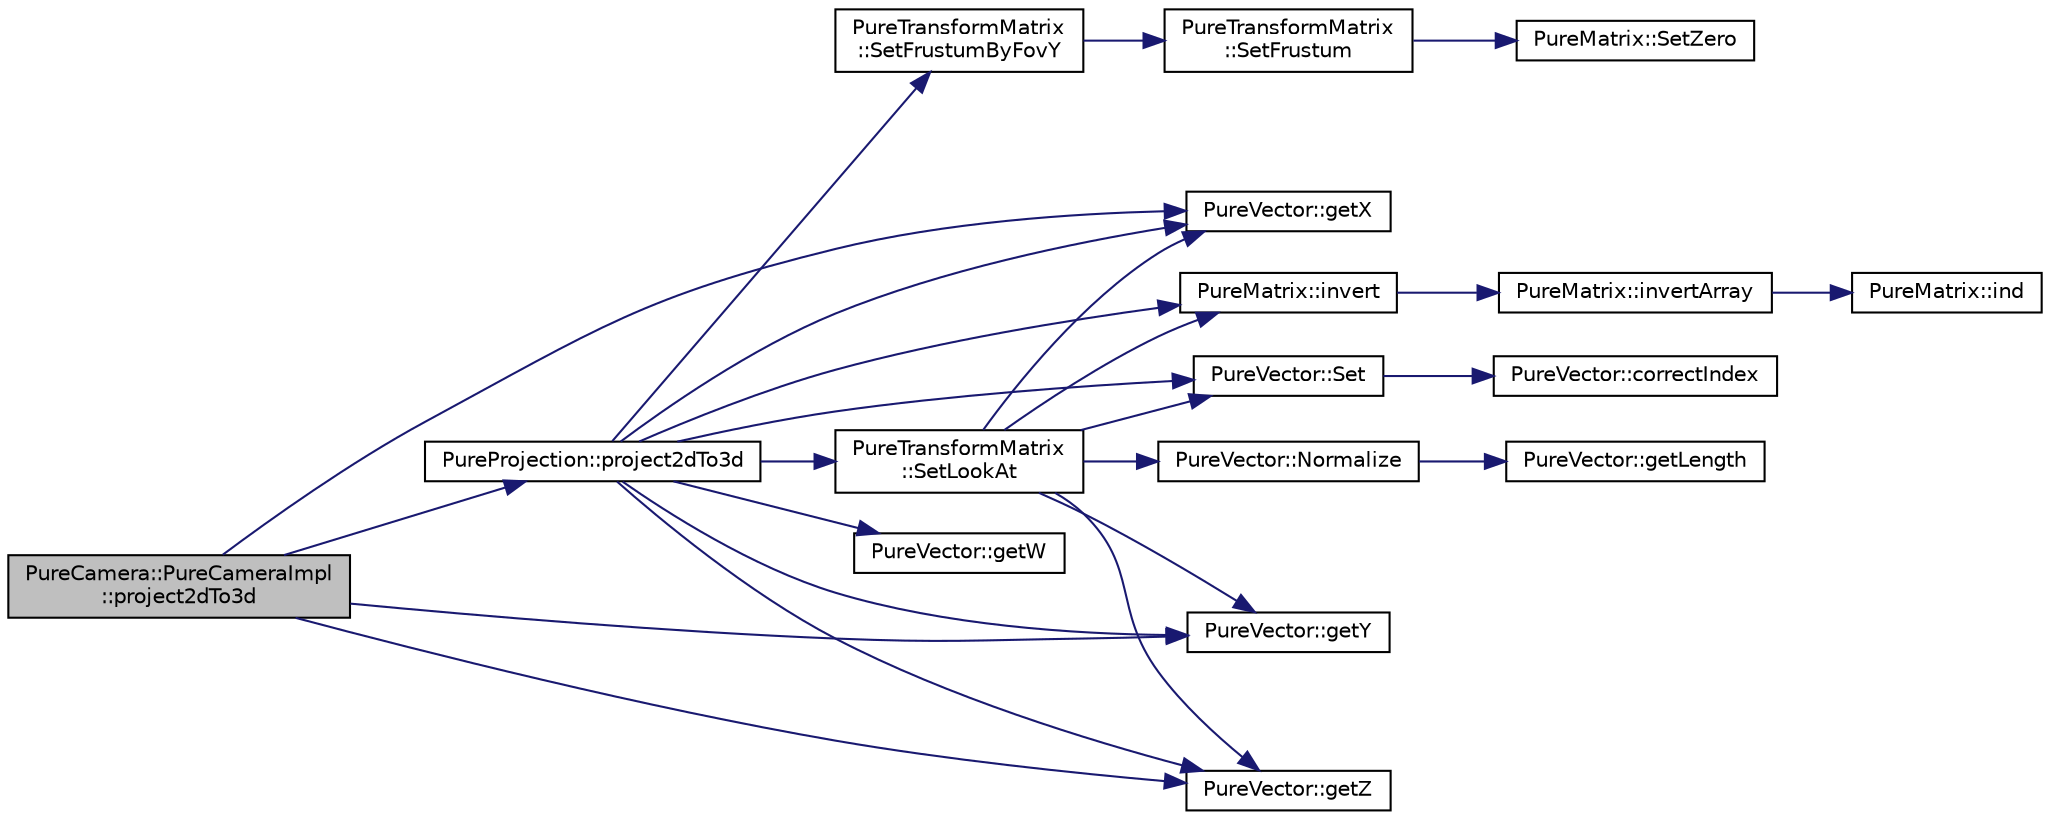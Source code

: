 digraph "PureCamera::PureCameraImpl::project2dTo3d"
{
 // LATEX_PDF_SIZE
  edge [fontname="Helvetica",fontsize="10",labelfontname="Helvetica",labelfontsize="10"];
  node [fontname="Helvetica",fontsize="10",shape=record];
  rankdir="LR";
  Node1 [label="PureCamera::PureCameraImpl\l::project2dTo3d",height=0.2,width=0.4,color="black", fillcolor="grey75", style="filled", fontcolor="black",tooltip=" "];
  Node1 -> Node2 [color="midnightblue",fontsize="10",style="solid",fontname="Helvetica"];
  Node2 [label="PureVector::getX",height=0.2,width=0.4,color="black", fillcolor="white", style="filled",URL="$class_pure_vector.html#a1671b6f7232f6cacd5b25e2e0078caa8",tooltip="Gets the X-coordinate."];
  Node1 -> Node3 [color="midnightblue",fontsize="10",style="solid",fontname="Helvetica"];
  Node3 [label="PureVector::getY",height=0.2,width=0.4,color="black", fillcolor="white", style="filled",URL="$class_pure_vector.html#ad3f280e052c74e30635f16def6f3fdff",tooltip="Gets the Y-coordinate."];
  Node1 -> Node4 [color="midnightblue",fontsize="10",style="solid",fontname="Helvetica"];
  Node4 [label="PureVector::getZ",height=0.2,width=0.4,color="black", fillcolor="white", style="filled",URL="$class_pure_vector.html#a0c7e17a5a9297eeefe11ac08611f4339",tooltip="Gets the Z-coordinate."];
  Node1 -> Node5 [color="midnightblue",fontsize="10",style="solid",fontname="Helvetica"];
  Node5 [label="PureProjection::project2dTo3d",height=0.2,width=0.4,color="black", fillcolor="white", style="filled",URL="$class_pure_projection.html#afab3c812bcc645cc020fa414c2596020",tooltip="Makes a projection from window/screen-space to world-space."];
  Node5 -> Node6 [color="midnightblue",fontsize="10",style="solid",fontname="Helvetica"];
  Node6 [label="PureVector::getW",height=0.2,width=0.4,color="black", fillcolor="white", style="filled",URL="$class_pure_vector.html#ae4903e56097b081ac3aace71d08b15ed",tooltip="Gets the W-coordinate."];
  Node5 -> Node2 [color="midnightblue",fontsize="10",style="solid",fontname="Helvetica"];
  Node5 -> Node3 [color="midnightblue",fontsize="10",style="solid",fontname="Helvetica"];
  Node5 -> Node4 [color="midnightblue",fontsize="10",style="solid",fontname="Helvetica"];
  Node5 -> Node7 [color="midnightblue",fontsize="10",style="solid",fontname="Helvetica"];
  Node7 [label="PureMatrix::invert",height=0.2,width=0.4,color="black", fillcolor="white", style="filled",URL="$class_pure_matrix.html#af03c29d350c327eb4d8268092fa2d52f",tooltip="Inverts the matrix."];
  Node7 -> Node8 [color="midnightblue",fontsize="10",style="solid",fontname="Helvetica"];
  Node8 [label="PureMatrix::invertArray",height=0.2,width=0.4,color="black", fillcolor="white", style="filled",URL="$class_pure_matrix.html#a73f4f8de4e43730af599a5f3c1eae1f3",tooltip="Treats the given array as a matrix and inverts it."];
  Node8 -> Node9 [color="midnightblue",fontsize="10",style="solid",fontname="Helvetica"];
  Node9 [label="PureMatrix::ind",height=0.2,width=0.4,color="black", fillcolor="white", style="filled",URL="$class_pure_matrix.html#aeb96ec1d85ab4cfa73e308badf95591a",tooltip="Returns index of cell in given row and column."];
  Node5 -> Node10 [color="midnightblue",fontsize="10",style="solid",fontname="Helvetica"];
  Node10 [label="PureVector::Set",height=0.2,width=0.4,color="black", fillcolor="white", style="filled",URL="$class_pure_vector.html#a7a06ddc19979aa3bbe17514071ed66c8",tooltip="Sets the value at the given index."];
  Node10 -> Node11 [color="midnightblue",fontsize="10",style="solid",fontname="Helvetica"];
  Node11 [label="PureVector::correctIndex",height=0.2,width=0.4,color="black", fillcolor="white", style="filled",URL="$class_pure_vector.html#a3a76805b3935eadb52ac7cf41dfd981b",tooltip=" "];
  Node5 -> Node12 [color="midnightblue",fontsize="10",style="solid",fontname="Helvetica"];
  Node12 [label="PureTransformMatrix\l::SetFrustumByFovY",height=0.2,width=0.4,color="black", fillcolor="white", style="filled",URL="$class_pure_transform_matrix.html#a18b32f7c1b6d08ef45a43f778c763f80",tooltip="Sets the matrix to represent a viewing frustum in world coordinate system."];
  Node12 -> Node13 [color="midnightblue",fontsize="10",style="solid",fontname="Helvetica"];
  Node13 [label="PureTransformMatrix\l::SetFrustum",height=0.2,width=0.4,color="black", fillcolor="white", style="filled",URL="$class_pure_transform_matrix.html#aacb54b513594f9ab729aaffa6285375b",tooltip="Sets the matrix to represent a viewing frustum in world coordinate system."];
  Node13 -> Node14 [color="midnightblue",fontsize="10",style="solid",fontname="Helvetica"];
  Node14 [label="PureMatrix::SetZero",height=0.2,width=0.4,color="black", fillcolor="white", style="filled",URL="$class_pure_matrix.html#a313d17b13f39ef09b0bab77c5b3d513a",tooltip="Sets the matrix to zero matrix."];
  Node5 -> Node15 [color="midnightblue",fontsize="10",style="solid",fontname="Helvetica"];
  Node15 [label="PureTransformMatrix\l::SetLookAt",height=0.2,width=0.4,color="black", fillcolor="white", style="filled",URL="$class_pure_transform_matrix.html#a25be1be624ed85b1b6e70bbd7240e590",tooltip="Sets the matrix to represent a view matrix in world coordinate system."];
  Node15 -> Node2 [color="midnightblue",fontsize="10",style="solid",fontname="Helvetica"];
  Node15 -> Node3 [color="midnightblue",fontsize="10",style="solid",fontname="Helvetica"];
  Node15 -> Node4 [color="midnightblue",fontsize="10",style="solid",fontname="Helvetica"];
  Node15 -> Node7 [color="midnightblue",fontsize="10",style="solid",fontname="Helvetica"];
  Node15 -> Node16 [color="midnightblue",fontsize="10",style="solid",fontname="Helvetica"];
  Node16 [label="PureVector::Normalize",height=0.2,width=0.4,color="black", fillcolor="white", style="filled",URL="$class_pure_vector.html#a011fd4f34f4a288519986fe51219c245",tooltip="Normalizes the coordinates."];
  Node16 -> Node17 [color="midnightblue",fontsize="10",style="solid",fontname="Helvetica"];
  Node17 [label="PureVector::getLength",height=0.2,width=0.4,color="black", fillcolor="white", style="filled",URL="$class_pure_vector.html#ab46a1c67a233f83d514d96194481f747",tooltip="Gets the length."];
  Node15 -> Node10 [color="midnightblue",fontsize="10",style="solid",fontname="Helvetica"];
}
